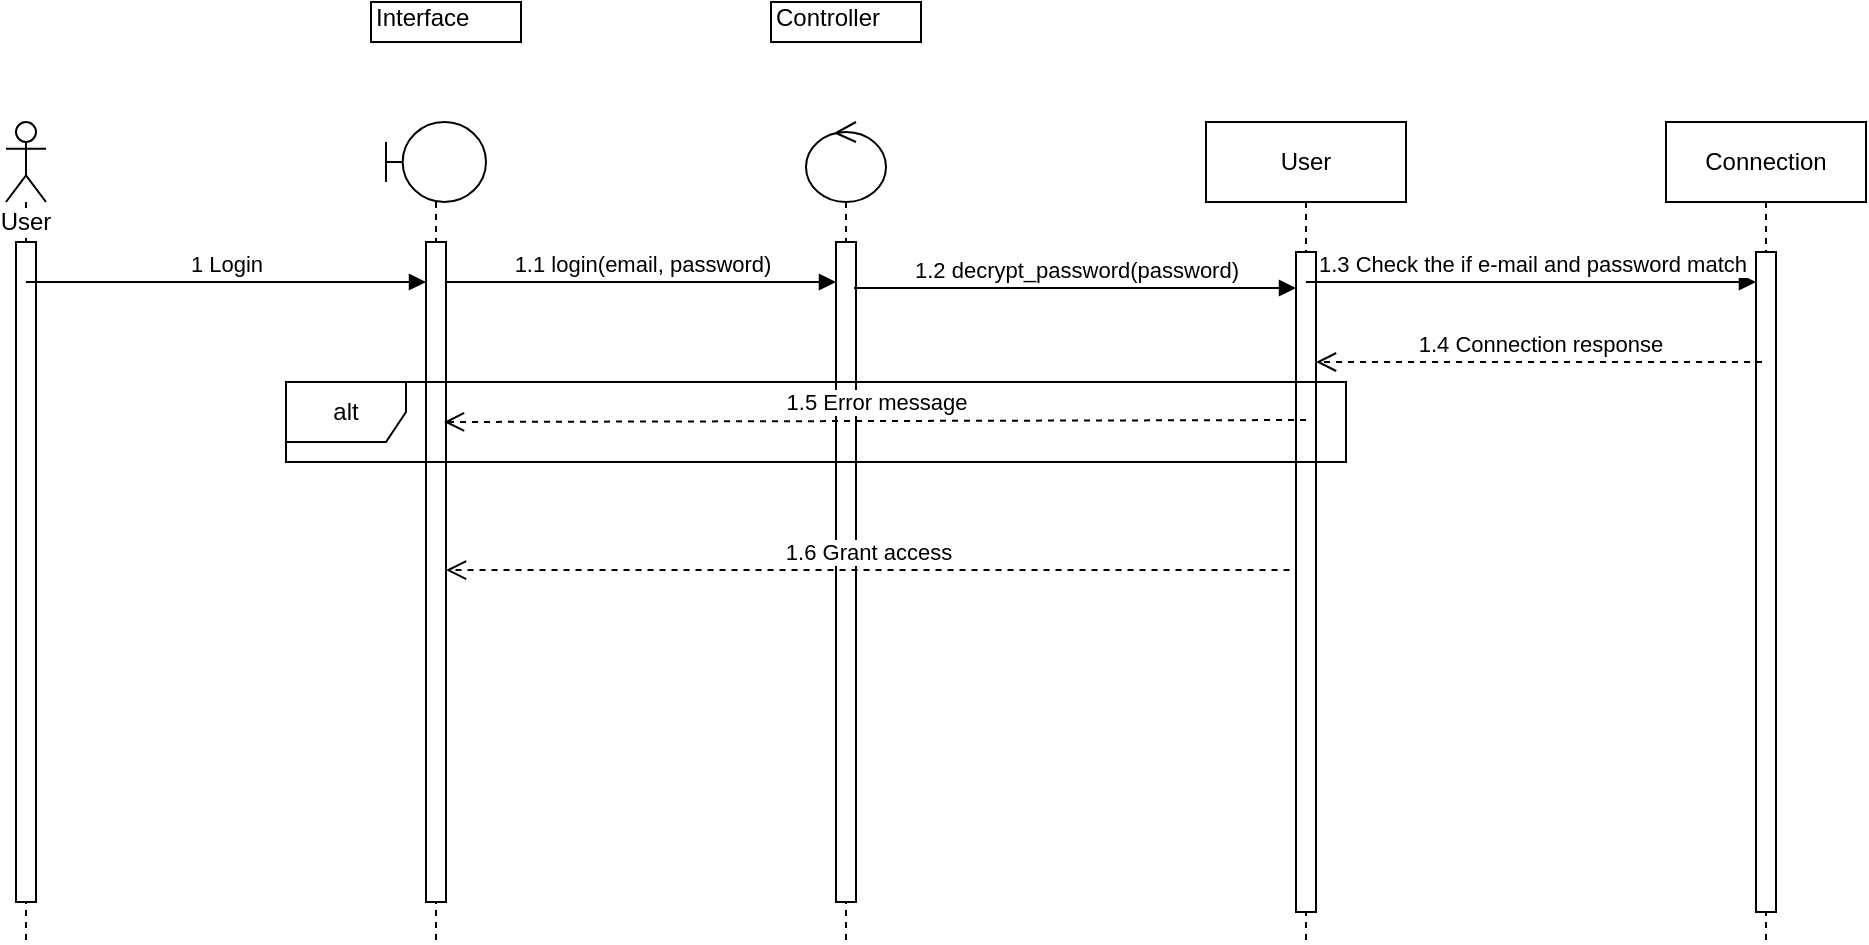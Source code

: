 <mxfile version="10.6.7" type="device"><diagram name="Page-1" id="13e1069c-82ec-6db2-03f1-153e76fe0fe0"><mxGraphModel dx="1140" dy="559" grid="1" gridSize="10" guides="1" tooltips="1" connect="1" arrows="1" fold="1" page="1" pageScale="1" pageWidth="1100" pageHeight="850" background="#ffffff" math="0" shadow="0"><root><mxCell id="0"/><mxCell id="1" parent="0"/><mxCell id="AW4ztYGH-L6PtBwVTIuz-10" value="User" style="shape=umlLifeline;participant=umlActor;perimeter=lifelinePerimeter;whiteSpace=wrap;html=1;container=1;collapsible=0;recursiveResize=0;verticalAlign=top;spacingTop=36;labelBackgroundColor=#ffffff;outlineConnect=0;" parent="1" vertex="1"><mxGeometry x="110" y="720" width="20" height="410" as="geometry"/></mxCell><mxCell id="AW4ztYGH-L6PtBwVTIuz-14" value="" style="html=1;points=[];perimeter=orthogonalPerimeter;" parent="AW4ztYGH-L6PtBwVTIuz-10" vertex="1"><mxGeometry x="5" y="60" width="10" height="330" as="geometry"/></mxCell><mxCell id="AW4ztYGH-L6PtBwVTIuz-18" value="1 Login" style="html=1;verticalAlign=bottom;endArrow=block;" parent="AW4ztYGH-L6PtBwVTIuz-10" target="AW4ztYGH-L6PtBwVTIuz-15" edge="1"><mxGeometry width="80" relative="1" as="geometry"><mxPoint x="10" y="80" as="sourcePoint"/><mxPoint x="90" y="80" as="targetPoint"/></mxGeometry></mxCell><mxCell id="AW4ztYGH-L6PtBwVTIuz-11" value="" style="shape=umlLifeline;participant=umlBoundary;perimeter=lifelinePerimeter;whiteSpace=wrap;html=1;container=1;collapsible=0;recursiveResize=0;verticalAlign=top;spacingTop=36;labelBackgroundColor=#ffffff;outlineConnect=0;" parent="1" vertex="1"><mxGeometry x="300" y="720" width="50" height="410" as="geometry"/></mxCell><mxCell id="AW4ztYGH-L6PtBwVTIuz-15" value="" style="html=1;points=[];perimeter=orthogonalPerimeter;" parent="AW4ztYGH-L6PtBwVTIuz-11" vertex="1"><mxGeometry x="20" y="60" width="10" height="330" as="geometry"/></mxCell><mxCell id="AW4ztYGH-L6PtBwVTIuz-23" value="1.1 login(email, password)" style="html=1;verticalAlign=bottom;endArrow=block;" parent="AW4ztYGH-L6PtBwVTIuz-11" target="AW4ztYGH-L6PtBwVTIuz-16" edge="1"><mxGeometry width="80" relative="1" as="geometry"><mxPoint x="30" y="80" as="sourcePoint"/><mxPoint x="110" y="80" as="targetPoint"/></mxGeometry></mxCell><mxCell id="AW4ztYGH-L6PtBwVTIuz-12" value="" style="shape=umlLifeline;participant=umlControl;perimeter=lifelinePerimeter;whiteSpace=wrap;html=1;container=1;collapsible=0;recursiveResize=0;verticalAlign=top;spacingTop=36;labelBackgroundColor=#ffffff;outlineConnect=0;" parent="1" vertex="1"><mxGeometry x="510" y="720" width="40" height="410" as="geometry"/></mxCell><mxCell id="AW4ztYGH-L6PtBwVTIuz-16" value="" style="html=1;points=[];perimeter=orthogonalPerimeter;" parent="AW4ztYGH-L6PtBwVTIuz-12" vertex="1"><mxGeometry x="15" y="60" width="10" height="330" as="geometry"/></mxCell><mxCell id="AW4ztYGH-L6PtBwVTIuz-13" value="User" style="shape=umlLifeline;perimeter=lifelinePerimeter;whiteSpace=wrap;html=1;container=1;collapsible=0;recursiveResize=0;outlineConnect=0;" parent="1" vertex="1"><mxGeometry x="710" y="720" width="100" height="410" as="geometry"/></mxCell><mxCell id="AW4ztYGH-L6PtBwVTIuz-17" value="" style="html=1;points=[];perimeter=orthogonalPerimeter;" parent="AW4ztYGH-L6PtBwVTIuz-13" vertex="1"><mxGeometry x="45" y="65" width="10" height="330" as="geometry"/></mxCell><mxCell id="AW4ztYGH-L6PtBwVTIuz-38" value="1.3 Check the if e-mail and password match" style="html=1;verticalAlign=bottom;endArrow=block;" parent="AW4ztYGH-L6PtBwVTIuz-13" target="AW4ztYGH-L6PtBwVTIuz-22" edge="1"><mxGeometry width="80" relative="1" as="geometry"><mxPoint x="50" y="80" as="sourcePoint"/><mxPoint x="130" y="80" as="targetPoint"/></mxGeometry></mxCell><mxCell id="AW4ztYGH-L6PtBwVTIuz-19" value="Interface" style="shape=note;whiteSpace=wrap;html=1;size=0;verticalAlign=top;align=left;spacingTop=-6;" parent="1" vertex="1"><mxGeometry x="292.5" y="660" width="75" height="20" as="geometry"/></mxCell><mxCell id="AW4ztYGH-L6PtBwVTIuz-20" value="Controller" style="shape=note;whiteSpace=wrap;html=1;size=0;verticalAlign=top;align=left;spacingTop=-6;" parent="1" vertex="1"><mxGeometry x="492.5" y="660" width="75" height="20" as="geometry"/></mxCell><mxCell id="AW4ztYGH-L6PtBwVTIuz-21" value="Connection" style="shape=umlLifeline;perimeter=lifelinePerimeter;whiteSpace=wrap;html=1;container=1;collapsible=0;recursiveResize=0;outlineConnect=0;" parent="1" vertex="1"><mxGeometry x="940" y="720" width="100" height="410" as="geometry"/></mxCell><mxCell id="AW4ztYGH-L6PtBwVTIuz-22" value="" style="html=1;points=[];perimeter=orthogonalPerimeter;" parent="AW4ztYGH-L6PtBwVTIuz-21" vertex="1"><mxGeometry x="45" y="65" width="10" height="330" as="geometry"/></mxCell><mxCell id="AW4ztYGH-L6PtBwVTIuz-26" value="1.2 decrypt_password(password)" style="html=1;verticalAlign=bottom;endArrow=block;" parent="1" target="AW4ztYGH-L6PtBwVTIuz-17" edge="1"><mxGeometry width="80" relative="1" as="geometry"><mxPoint x="534" y="803" as="sourcePoint"/><mxPoint x="620" y="800" as="targetPoint"/></mxGeometry></mxCell><mxCell id="AW4ztYGH-L6PtBwVTIuz-28" value="alt" style="shape=umlFrame;whiteSpace=wrap;html=1;" parent="1" vertex="1"><mxGeometry x="250" y="850" width="530" height="40" as="geometry"/></mxCell><mxCell id="AW4ztYGH-L6PtBwVTIuz-29" value="1.5 Error message" style="html=1;verticalAlign=bottom;endArrow=open;dashed=1;endSize=8;entryX=0.926;entryY=0.307;entryDx=0;entryDy=0;entryPerimeter=0;" parent="1" edge="1"><mxGeometry relative="1" as="geometry"><mxPoint x="760" y="869" as="sourcePoint"/><mxPoint x="329" y="870" as="targetPoint"/></mxGeometry></mxCell><mxCell id="AW4ztYGH-L6PtBwVTIuz-36" value="1.6 Grant access&lt;br&gt;" style="html=1;verticalAlign=bottom;endArrow=open;dashed=1;endSize=8;exitX=-0.324;exitY=0.482;exitDx=0;exitDy=0;exitPerimeter=0;" parent="1" source="AW4ztYGH-L6PtBwVTIuz-17" target="AW4ztYGH-L6PtBwVTIuz-15" edge="1"><mxGeometry relative="1" as="geometry"><mxPoint x="756" y="950" as="sourcePoint"/><mxPoint x="334" y="950" as="targetPoint"/><Array as="points"/></mxGeometry></mxCell><mxCell id="AW4ztYGH-L6PtBwVTIuz-39" value="1.4 Connection response" style="html=1;verticalAlign=bottom;endArrow=open;dashed=1;endSize=8;" parent="1" edge="1"><mxGeometry relative="1" as="geometry"><mxPoint x="988" y="840" as="sourcePoint"/><mxPoint x="765" y="840" as="targetPoint"/></mxGeometry></mxCell></root></mxGraphModel></diagram></mxfile>